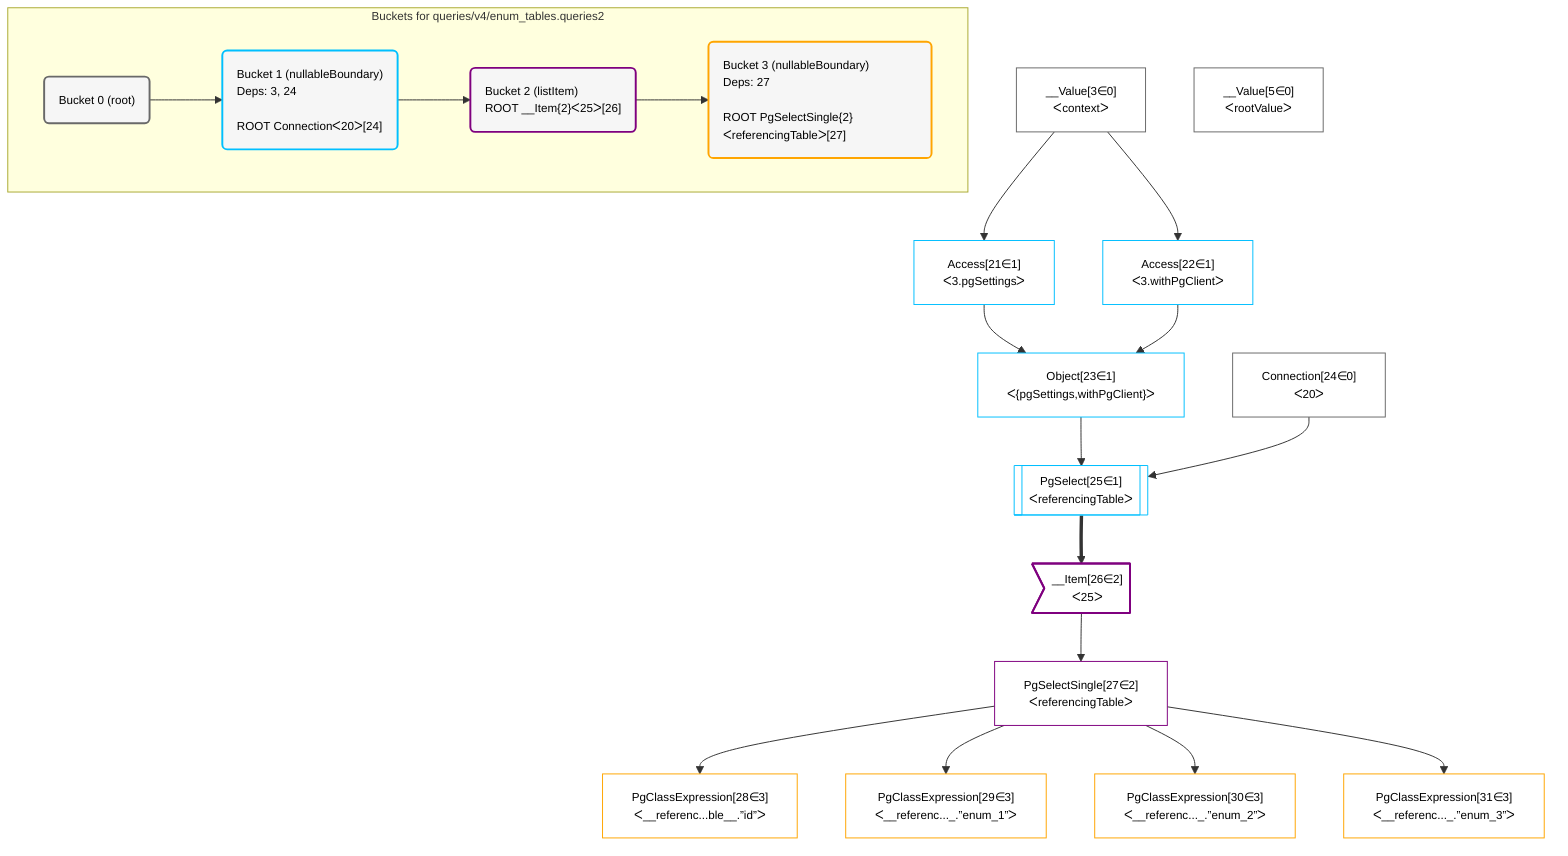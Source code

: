 %%{init: {'themeVariables': { 'fontSize': '12px'}}}%%
graph TD
    classDef path fill:#eee,stroke:#000,color:#000
    classDef plan fill:#fff,stroke-width:1px,color:#000
    classDef itemplan fill:#fff,stroke-width:2px,color:#000
    classDef sideeffectplan fill:#f00,stroke-width:2px,color:#000
    classDef bucket fill:#f6f6f6,color:#000,stroke-width:2px,text-align:left


    %% define steps
    __Value3["__Value[3∈0]<br />ᐸcontextᐳ"]:::plan
    __Value5["__Value[5∈0]<br />ᐸrootValueᐳ"]:::plan
    Access21["Access[21∈1]<br />ᐸ3.pgSettingsᐳ"]:::plan
    Access22["Access[22∈1]<br />ᐸ3.withPgClientᐳ"]:::plan
    Object23["Object[23∈1]<br />ᐸ{pgSettings,withPgClient}ᐳ"]:::plan
    Connection24["Connection[24∈0]<br />ᐸ20ᐳ"]:::plan
    PgSelect25[["PgSelect[25∈1]<br />ᐸreferencingTableᐳ"]]:::plan
    __Item26>"__Item[26∈2]<br />ᐸ25ᐳ"]:::itemplan
    PgSelectSingle27["PgSelectSingle[27∈2]<br />ᐸreferencingTableᐳ"]:::plan
    PgClassExpression28["PgClassExpression[28∈3]<br />ᐸ__referenc...ble__.”id”ᐳ"]:::plan
    PgClassExpression29["PgClassExpression[29∈3]<br />ᐸ__referenc..._.”enum_1”ᐳ"]:::plan
    PgClassExpression30["PgClassExpression[30∈3]<br />ᐸ__referenc..._.”enum_2”ᐳ"]:::plan
    PgClassExpression31["PgClassExpression[31∈3]<br />ᐸ__referenc..._.”enum_3”ᐳ"]:::plan

    %% plan dependencies
    __Value3 --> Access21
    __Value3 --> Access22
    Access21 & Access22 --> Object23
    Object23 & Connection24 --> PgSelect25
    PgSelect25 ==> __Item26
    __Item26 --> PgSelectSingle27
    PgSelectSingle27 --> PgClassExpression28
    PgSelectSingle27 --> PgClassExpression29
    PgSelectSingle27 --> PgClassExpression30
    PgSelectSingle27 --> PgClassExpression31

    subgraph "Buckets for queries/v4/enum_tables.queries2"
    Bucket0("Bucket 0 (root)"):::bucket
    classDef bucket0 stroke:#696969
    class Bucket0,__Value3,__Value5,Connection24 bucket0
    Bucket1("Bucket 1 (nullableBoundary)<br />Deps: 3, 24<br /><br />ROOT Connectionᐸ20ᐳ[24]"):::bucket
    classDef bucket1 stroke:#00bfff
    class Bucket1,Access21,Access22,Object23,PgSelect25 bucket1
    Bucket2("Bucket 2 (listItem)<br />ROOT __Item{2}ᐸ25ᐳ[26]"):::bucket
    classDef bucket2 stroke:#7f007f
    class Bucket2,__Item26,PgSelectSingle27 bucket2
    Bucket3("Bucket 3 (nullableBoundary)<br />Deps: 27<br /><br />ROOT PgSelectSingle{2}ᐸreferencingTableᐳ[27]"):::bucket
    classDef bucket3 stroke:#ffa500
    class Bucket3,PgClassExpression28,PgClassExpression29,PgClassExpression30,PgClassExpression31 bucket3
    Bucket0 --> Bucket1
    Bucket1 --> Bucket2
    Bucket2 --> Bucket3
    end